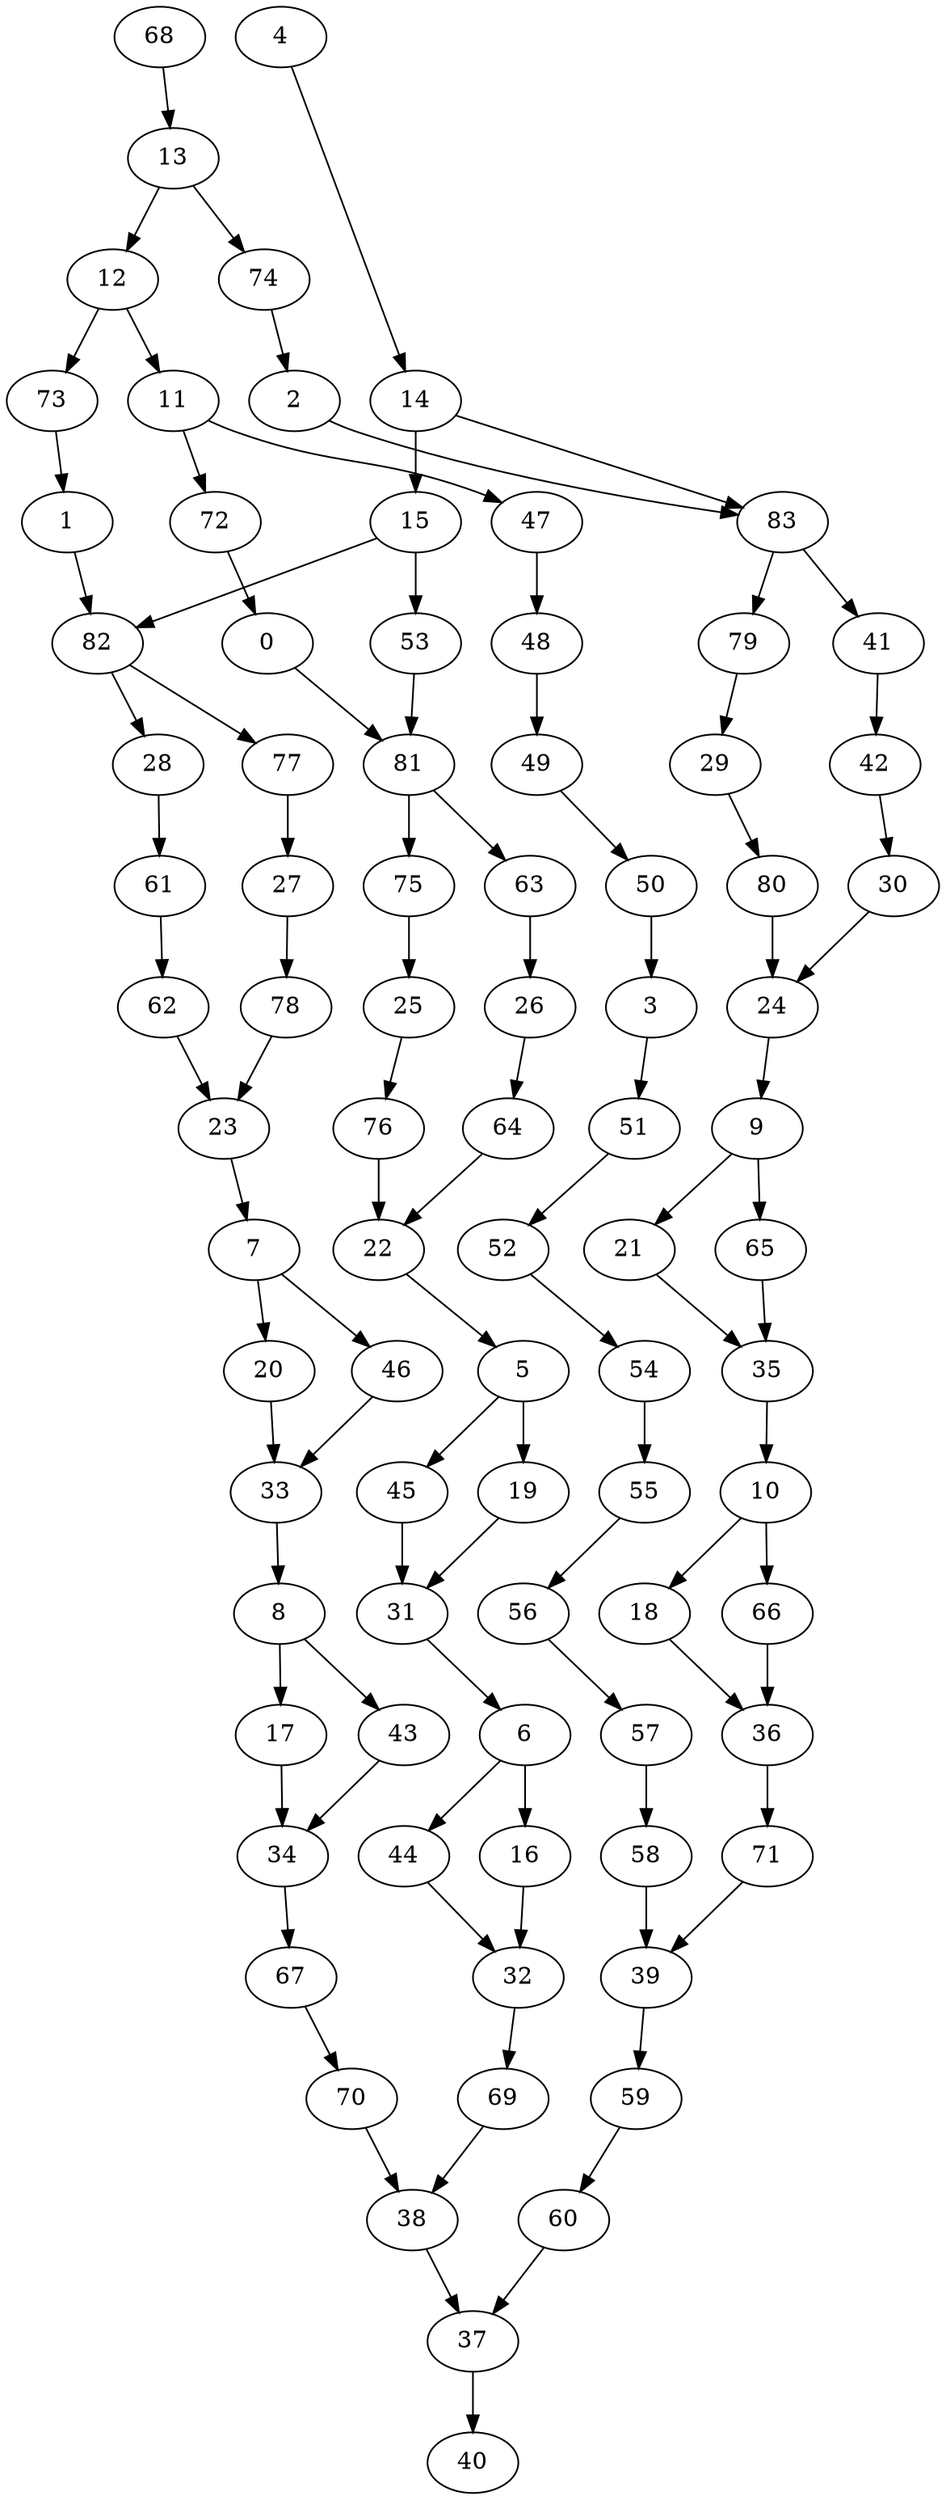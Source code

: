 digraph g {
0;
1;
2;
3;
4;
5;
6;
7;
8;
9;
10;
11;
12;
13;
14;
15;
16;
17;
18;
19;
20;
21;
22;
23;
24;
25;
26;
27;
28;
29;
30;
31;
32;
33;
34;
35;
36;
37;
38;
39;
40;
41;
42;
43;
44;
45;
46;
47;
48;
49;
50;
51;
52;
53;
54;
55;
56;
57;
58;
59;
60;
61;
62;
63;
64;
65;
66;
67;
68;
69;
70;
71;
72;
73;
74;
75;
76;
77;
78;
79;
80;
81;
82;
83;
0 -> 81 [weight=0];
1 -> 82 [weight=0];
2 -> 83 [weight=0];
3 -> 51 [weight=0];
4 -> 14 [weight=0];
5 -> 19 [weight=0];
5 -> 45 [weight=0];
6 -> 44 [weight=0];
6 -> 16 [weight=0];
7 -> 20 [weight=0];
7 -> 46 [weight=0];
8 -> 17 [weight=0];
8 -> 43 [weight=0];
9 -> 21 [weight=0];
9 -> 65 [weight=0];
10 -> 18 [weight=0];
10 -> 66 [weight=0];
11 -> 72 [weight=0];
11 -> 47 [weight=0];
12 -> 73 [weight=0];
12 -> 11 [weight=0];
13 -> 74 [weight=0];
13 -> 12 [weight=0];
14 -> 83 [weight=0];
14 -> 15 [weight=1];
15 -> 53 [weight=0];
15 -> 82 [weight=0];
16 -> 32 [weight=0];
17 -> 34 [weight=0];
18 -> 36 [weight=0];
19 -> 31 [weight=0];
20 -> 33 [weight=0];
21 -> 35 [weight=0];
22 -> 5 [weight=0];
23 -> 7 [weight=0];
24 -> 9 [weight=0];
25 -> 76 [weight=0];
26 -> 64 [weight=0];
27 -> 78 [weight=0];
28 -> 61 [weight=0];
29 -> 80 [weight=0];
30 -> 24 [weight=0];
31 -> 6 [weight=0];
32 -> 69 [weight=0];
33 -> 8 [weight=0];
34 -> 67 [weight=0];
35 -> 10 [weight=0];
36 -> 71 [weight=0];
37 -> 40 [weight=0];
38 -> 37 [weight=0];
39 -> 59 [weight=0];
41 -> 42 [weight=0];
42 -> 30 [weight=0];
43 -> 34 [weight=0];
44 -> 32 [weight=0];
45 -> 31 [weight=0];
46 -> 33 [weight=0];
47 -> 48 [weight=0];
48 -> 49 [weight=0];
49 -> 50 [weight=0];
50 -> 3 [weight=0];
51 -> 52 [weight=0];
52 -> 54 [weight=0];
53 -> 81 [weight=0];
54 -> 55 [weight=0];
55 -> 56 [weight=0];
56 -> 57 [weight=0];
57 -> 58 [weight=0];
58 -> 39 [weight=1];
59 -> 60 [weight=0];
60 -> 37 [weight=0];
61 -> 62 [weight=0];
62 -> 23 [weight=0];
63 -> 26 [weight=0];
64 -> 22 [weight=0];
65 -> 35 [weight=0];
66 -> 36 [weight=0];
67 -> 70 [weight=0];
68 -> 13 [weight=0];
69 -> 38 [weight=0];
70 -> 38 [weight=0];
71 -> 39 [weight=0];
72 -> 0 [weight=0];
73 -> 1 [weight=0];
74 -> 2 [weight=0];
75 -> 25 [weight=0];
76 -> 22 [weight=0];
77 -> 27 [weight=0];
78 -> 23 [weight=0];
79 -> 29 [weight=0];
80 -> 24 [weight=0];
81 -> 75 [weight=0];
81 -> 63 [weight=0];
82 -> 28 [weight=0];
82 -> 77 [weight=0];
83 -> 79 [weight=0];
83 -> 41 [weight=0];
}
